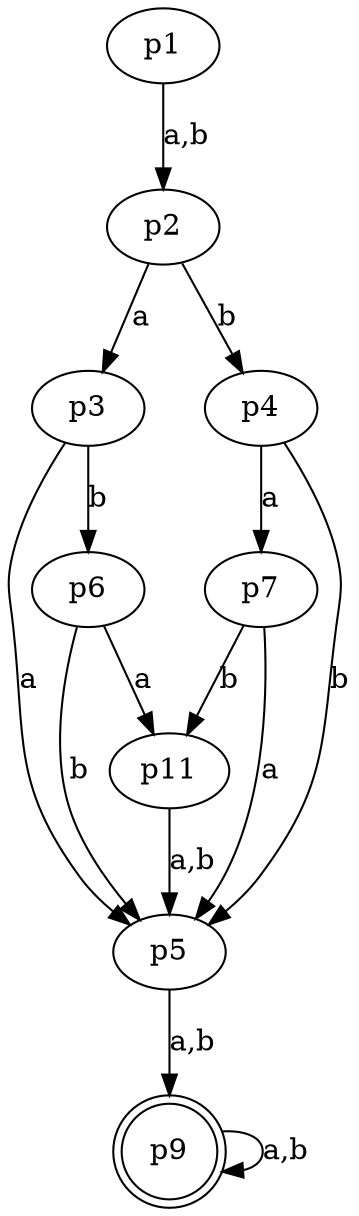 digraph G 
{
    n1 [label = p1]
    n2 [label = p2]
    n3 [label = p3]
    n4 [label = p4]
    n5 [label = p5]
    n6 [label = p6]
    n7 [label = p7]
    n9 [label = p9, shape = doublecircle]
    n11 [label = p11]

    n1 -> n2 [label = "a,b"]
    
    n2 -> n3 [label = "a"]
    n2 -> n4 [label = "b"]
    
    n3 -> n5 [label = "a"]
    n3 -> n6 [label = "b"]
    
    n4 -> n7 [label = "a"]
    n4 -> n5 [label = "b"]
    
    n5 -> n9 [label = "a,b"]
    
    n6 -> n11 [label = "a"]
    n6 -> n5 [label = "b"]
    
    n7 -> n5 [label = "a"]
    n7 -> n11 [label = "b"]
    
    n9 -> n9 [label = "a,b"]
    
    n11 -> n5 [label = "a,b"]
}
